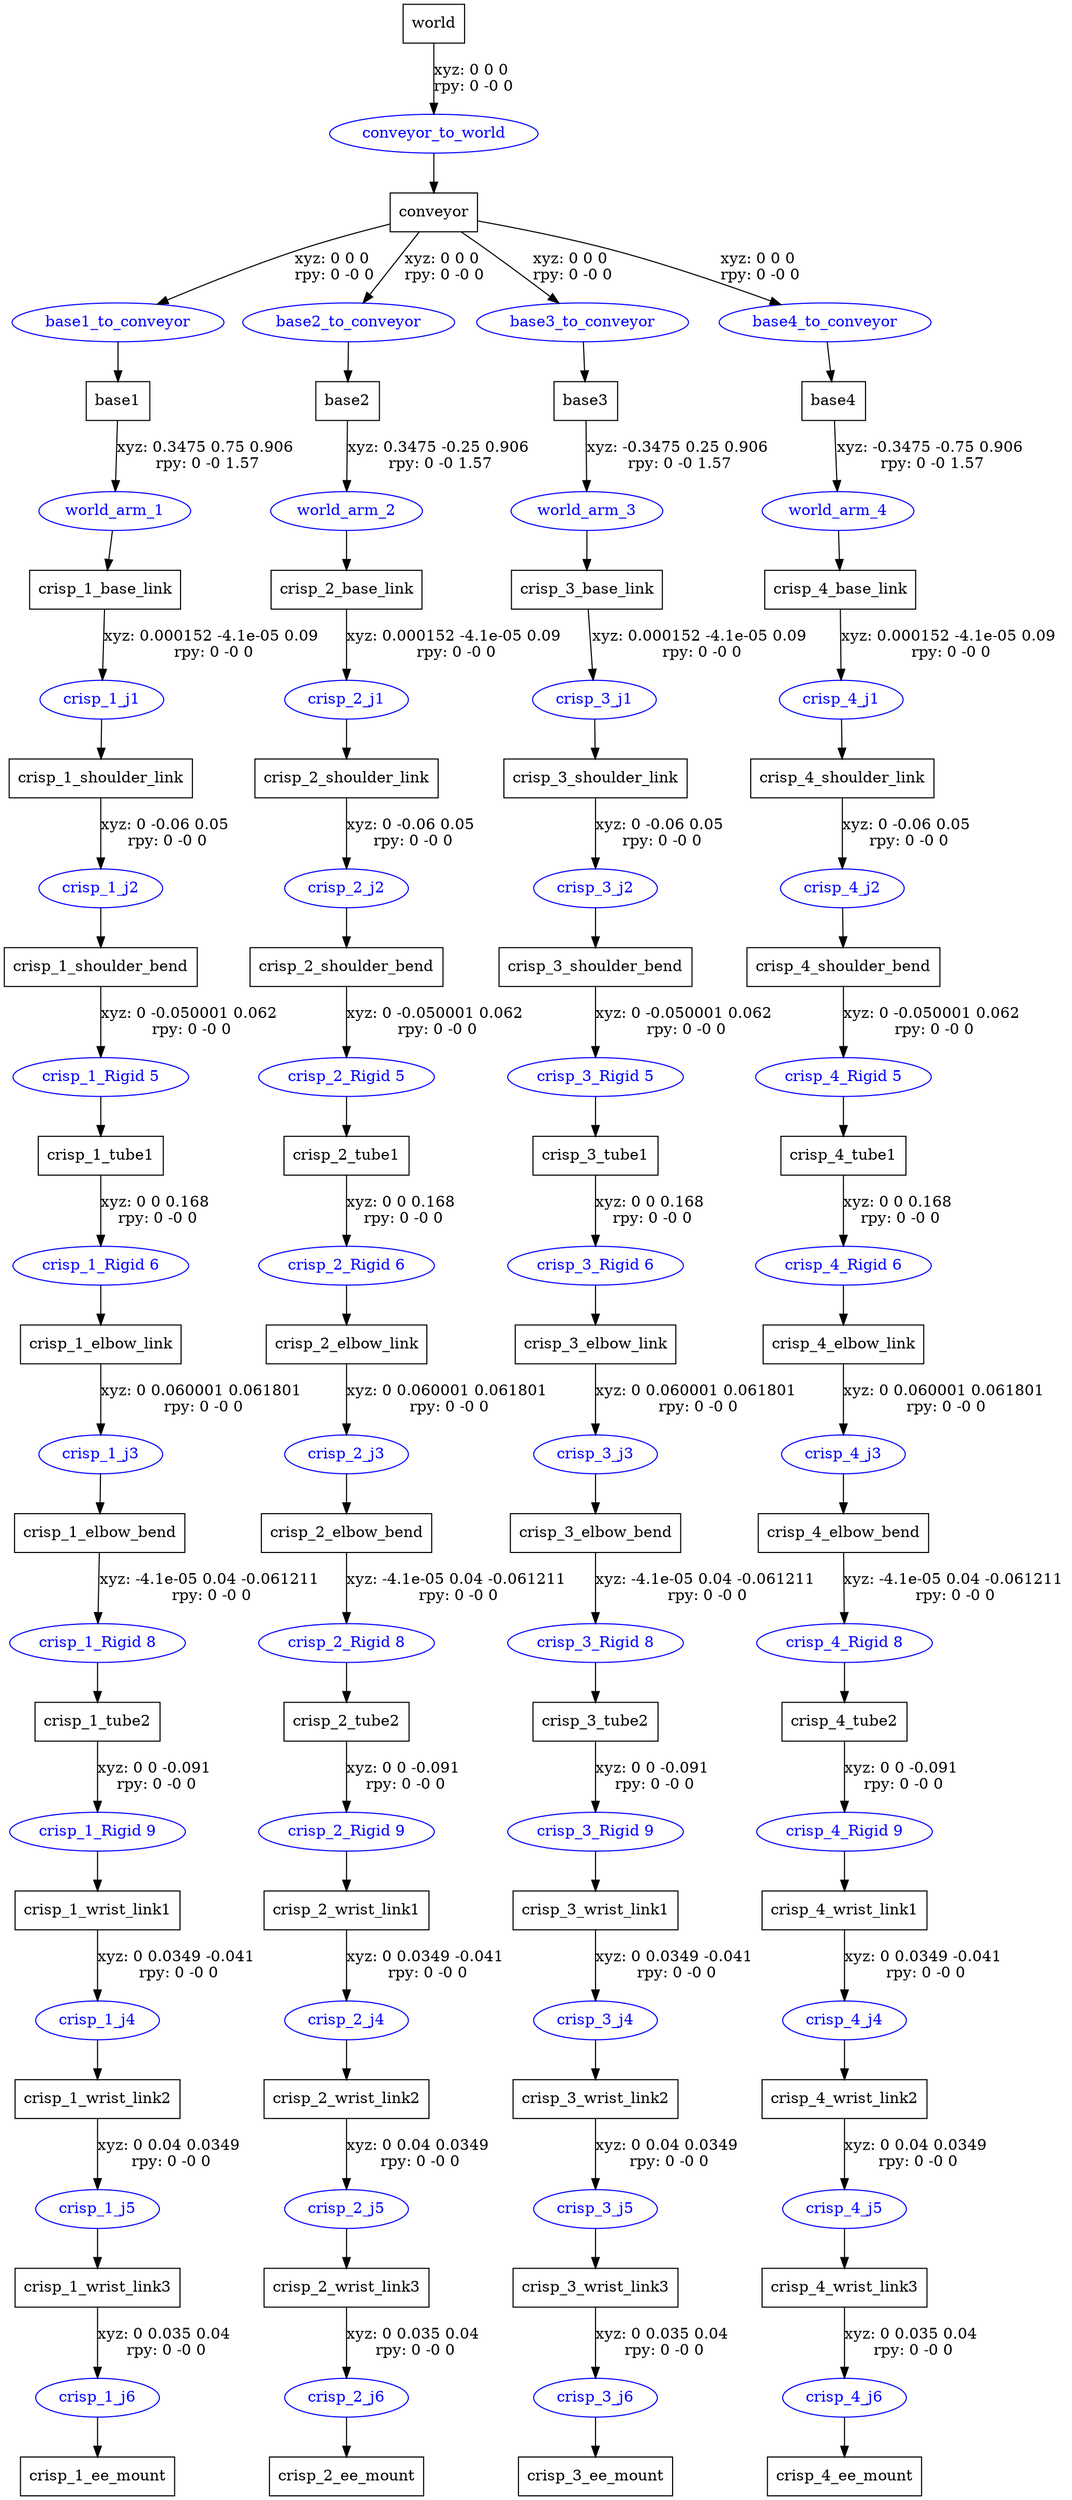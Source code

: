 digraph G {
node [shape=box];
"world" [label="world"];
"conveyor" [label="conveyor"];
"base1" [label="base1"];
"crisp_1_base_link" [label="crisp_1_base_link"];
"crisp_1_shoulder_link" [label="crisp_1_shoulder_link"];
"crisp_1_shoulder_bend" [label="crisp_1_shoulder_bend"];
"crisp_1_tube1" [label="crisp_1_tube1"];
"crisp_1_elbow_link" [label="crisp_1_elbow_link"];
"crisp_1_elbow_bend" [label="crisp_1_elbow_bend"];
"crisp_1_tube2" [label="crisp_1_tube2"];
"crisp_1_wrist_link1" [label="crisp_1_wrist_link1"];
"crisp_1_wrist_link2" [label="crisp_1_wrist_link2"];
"crisp_1_wrist_link3" [label="crisp_1_wrist_link3"];
"crisp_1_ee_mount" [label="crisp_1_ee_mount"];
"base2" [label="base2"];
"crisp_2_base_link" [label="crisp_2_base_link"];
"crisp_2_shoulder_link" [label="crisp_2_shoulder_link"];
"crisp_2_shoulder_bend" [label="crisp_2_shoulder_bend"];
"crisp_2_tube1" [label="crisp_2_tube1"];
"crisp_2_elbow_link" [label="crisp_2_elbow_link"];
"crisp_2_elbow_bend" [label="crisp_2_elbow_bend"];
"crisp_2_tube2" [label="crisp_2_tube2"];
"crisp_2_wrist_link1" [label="crisp_2_wrist_link1"];
"crisp_2_wrist_link2" [label="crisp_2_wrist_link2"];
"crisp_2_wrist_link3" [label="crisp_2_wrist_link3"];
"crisp_2_ee_mount" [label="crisp_2_ee_mount"];
"base3" [label="base3"];
"crisp_3_base_link" [label="crisp_3_base_link"];
"crisp_3_shoulder_link" [label="crisp_3_shoulder_link"];
"crisp_3_shoulder_bend" [label="crisp_3_shoulder_bend"];
"crisp_3_tube1" [label="crisp_3_tube1"];
"crisp_3_elbow_link" [label="crisp_3_elbow_link"];
"crisp_3_elbow_bend" [label="crisp_3_elbow_bend"];
"crisp_3_tube2" [label="crisp_3_tube2"];
"crisp_3_wrist_link1" [label="crisp_3_wrist_link1"];
"crisp_3_wrist_link2" [label="crisp_3_wrist_link2"];
"crisp_3_wrist_link3" [label="crisp_3_wrist_link3"];
"crisp_3_ee_mount" [label="crisp_3_ee_mount"];
"base4" [label="base4"];
"crisp_4_base_link" [label="crisp_4_base_link"];
"crisp_4_shoulder_link" [label="crisp_4_shoulder_link"];
"crisp_4_shoulder_bend" [label="crisp_4_shoulder_bend"];
"crisp_4_tube1" [label="crisp_4_tube1"];
"crisp_4_elbow_link" [label="crisp_4_elbow_link"];
"crisp_4_elbow_bend" [label="crisp_4_elbow_bend"];
"crisp_4_tube2" [label="crisp_4_tube2"];
"crisp_4_wrist_link1" [label="crisp_4_wrist_link1"];
"crisp_4_wrist_link2" [label="crisp_4_wrist_link2"];
"crisp_4_wrist_link3" [label="crisp_4_wrist_link3"];
"crisp_4_ee_mount" [label="crisp_4_ee_mount"];
node [shape=ellipse, color=blue, fontcolor=blue];
"world" -> "conveyor_to_world" [label="xyz: 0 0 0 \nrpy: 0 -0 0"]
"conveyor_to_world" -> "conveyor"
"conveyor" -> "base1_to_conveyor" [label="xyz: 0 0 0 \nrpy: 0 -0 0"]
"base1_to_conveyor" -> "base1"
"base1" -> "world_arm_1" [label="xyz: 0.3475 0.75 0.906 \nrpy: 0 -0 1.57"]
"world_arm_1" -> "crisp_1_base_link"
"crisp_1_base_link" -> "crisp_1_j1" [label="xyz: 0.000152 -4.1e-05 0.09 \nrpy: 0 -0 0"]
"crisp_1_j1" -> "crisp_1_shoulder_link"
"crisp_1_shoulder_link" -> "crisp_1_j2" [label="xyz: 0 -0.06 0.05 \nrpy: 0 -0 0"]
"crisp_1_j2" -> "crisp_1_shoulder_bend"
"crisp_1_shoulder_bend" -> "crisp_1_Rigid 5" [label="xyz: 0 -0.050001 0.062 \nrpy: 0 -0 0"]
"crisp_1_Rigid 5" -> "crisp_1_tube1"
"crisp_1_tube1" -> "crisp_1_Rigid 6" [label="xyz: 0 0 0.168 \nrpy: 0 -0 0"]
"crisp_1_Rigid 6" -> "crisp_1_elbow_link"
"crisp_1_elbow_link" -> "crisp_1_j3" [label="xyz: 0 0.060001 0.061801 \nrpy: 0 -0 0"]
"crisp_1_j3" -> "crisp_1_elbow_bend"
"crisp_1_elbow_bend" -> "crisp_1_Rigid 8" [label="xyz: -4.1e-05 0.04 -0.061211 \nrpy: 0 -0 0"]
"crisp_1_Rigid 8" -> "crisp_1_tube2"
"crisp_1_tube2" -> "crisp_1_Rigid 9" [label="xyz: 0 0 -0.091 \nrpy: 0 -0 0"]
"crisp_1_Rigid 9" -> "crisp_1_wrist_link1"
"crisp_1_wrist_link1" -> "crisp_1_j4" [label="xyz: 0 0.0349 -0.041 \nrpy: 0 -0 0"]
"crisp_1_j4" -> "crisp_1_wrist_link2"
"crisp_1_wrist_link2" -> "crisp_1_j5" [label="xyz: 0 0.04 0.0349 \nrpy: 0 -0 0"]
"crisp_1_j5" -> "crisp_1_wrist_link3"
"crisp_1_wrist_link3" -> "crisp_1_j6" [label="xyz: 0 0.035 0.04 \nrpy: 0 -0 0"]
"crisp_1_j6" -> "crisp_1_ee_mount"
"conveyor" -> "base2_to_conveyor" [label="xyz: 0 0 0 \nrpy: 0 -0 0"]
"base2_to_conveyor" -> "base2"
"base2" -> "world_arm_2" [label="xyz: 0.3475 -0.25 0.906 \nrpy: 0 -0 1.57"]
"world_arm_2" -> "crisp_2_base_link"
"crisp_2_base_link" -> "crisp_2_j1" [label="xyz: 0.000152 -4.1e-05 0.09 \nrpy: 0 -0 0"]
"crisp_2_j1" -> "crisp_2_shoulder_link"
"crisp_2_shoulder_link" -> "crisp_2_j2" [label="xyz: 0 -0.06 0.05 \nrpy: 0 -0 0"]
"crisp_2_j2" -> "crisp_2_shoulder_bend"
"crisp_2_shoulder_bend" -> "crisp_2_Rigid 5" [label="xyz: 0 -0.050001 0.062 \nrpy: 0 -0 0"]
"crisp_2_Rigid 5" -> "crisp_2_tube1"
"crisp_2_tube1" -> "crisp_2_Rigid 6" [label="xyz: 0 0 0.168 \nrpy: 0 -0 0"]
"crisp_2_Rigid 6" -> "crisp_2_elbow_link"
"crisp_2_elbow_link" -> "crisp_2_j3" [label="xyz: 0 0.060001 0.061801 \nrpy: 0 -0 0"]
"crisp_2_j3" -> "crisp_2_elbow_bend"
"crisp_2_elbow_bend" -> "crisp_2_Rigid 8" [label="xyz: -4.1e-05 0.04 -0.061211 \nrpy: 0 -0 0"]
"crisp_2_Rigid 8" -> "crisp_2_tube2"
"crisp_2_tube2" -> "crisp_2_Rigid 9" [label="xyz: 0 0 -0.091 \nrpy: 0 -0 0"]
"crisp_2_Rigid 9" -> "crisp_2_wrist_link1"
"crisp_2_wrist_link1" -> "crisp_2_j4" [label="xyz: 0 0.0349 -0.041 \nrpy: 0 -0 0"]
"crisp_2_j4" -> "crisp_2_wrist_link2"
"crisp_2_wrist_link2" -> "crisp_2_j5" [label="xyz: 0 0.04 0.0349 \nrpy: 0 -0 0"]
"crisp_2_j5" -> "crisp_2_wrist_link3"
"crisp_2_wrist_link3" -> "crisp_2_j6" [label="xyz: 0 0.035 0.04 \nrpy: 0 -0 0"]
"crisp_2_j6" -> "crisp_2_ee_mount"
"conveyor" -> "base3_to_conveyor" [label="xyz: 0 0 0 \nrpy: 0 -0 0"]
"base3_to_conveyor" -> "base3"
"base3" -> "world_arm_3" [label="xyz: -0.3475 0.25 0.906 \nrpy: 0 -0 1.57"]
"world_arm_3" -> "crisp_3_base_link"
"crisp_3_base_link" -> "crisp_3_j1" [label="xyz: 0.000152 -4.1e-05 0.09 \nrpy: 0 -0 0"]
"crisp_3_j1" -> "crisp_3_shoulder_link"
"crisp_3_shoulder_link" -> "crisp_3_j2" [label="xyz: 0 -0.06 0.05 \nrpy: 0 -0 0"]
"crisp_3_j2" -> "crisp_3_shoulder_bend"
"crisp_3_shoulder_bend" -> "crisp_3_Rigid 5" [label="xyz: 0 -0.050001 0.062 \nrpy: 0 -0 0"]
"crisp_3_Rigid 5" -> "crisp_3_tube1"
"crisp_3_tube1" -> "crisp_3_Rigid 6" [label="xyz: 0 0 0.168 \nrpy: 0 -0 0"]
"crisp_3_Rigid 6" -> "crisp_3_elbow_link"
"crisp_3_elbow_link" -> "crisp_3_j3" [label="xyz: 0 0.060001 0.061801 \nrpy: 0 -0 0"]
"crisp_3_j3" -> "crisp_3_elbow_bend"
"crisp_3_elbow_bend" -> "crisp_3_Rigid 8" [label="xyz: -4.1e-05 0.04 -0.061211 \nrpy: 0 -0 0"]
"crisp_3_Rigid 8" -> "crisp_3_tube2"
"crisp_3_tube2" -> "crisp_3_Rigid 9" [label="xyz: 0 0 -0.091 \nrpy: 0 -0 0"]
"crisp_3_Rigid 9" -> "crisp_3_wrist_link1"
"crisp_3_wrist_link1" -> "crisp_3_j4" [label="xyz: 0 0.0349 -0.041 \nrpy: 0 -0 0"]
"crisp_3_j4" -> "crisp_3_wrist_link2"
"crisp_3_wrist_link2" -> "crisp_3_j5" [label="xyz: 0 0.04 0.0349 \nrpy: 0 -0 0"]
"crisp_3_j5" -> "crisp_3_wrist_link3"
"crisp_3_wrist_link3" -> "crisp_3_j6" [label="xyz: 0 0.035 0.04 \nrpy: 0 -0 0"]
"crisp_3_j6" -> "crisp_3_ee_mount"
"conveyor" -> "base4_to_conveyor" [label="xyz: 0 0 0 \nrpy: 0 -0 0"]
"base4_to_conveyor" -> "base4"
"base4" -> "world_arm_4" [label="xyz: -0.3475 -0.75 0.906 \nrpy: 0 -0 1.57"]
"world_arm_4" -> "crisp_4_base_link"
"crisp_4_base_link" -> "crisp_4_j1" [label="xyz: 0.000152 -4.1e-05 0.09 \nrpy: 0 -0 0"]
"crisp_4_j1" -> "crisp_4_shoulder_link"
"crisp_4_shoulder_link" -> "crisp_4_j2" [label="xyz: 0 -0.06 0.05 \nrpy: 0 -0 0"]
"crisp_4_j2" -> "crisp_4_shoulder_bend"
"crisp_4_shoulder_bend" -> "crisp_4_Rigid 5" [label="xyz: 0 -0.050001 0.062 \nrpy: 0 -0 0"]
"crisp_4_Rigid 5" -> "crisp_4_tube1"
"crisp_4_tube1" -> "crisp_4_Rigid 6" [label="xyz: 0 0 0.168 \nrpy: 0 -0 0"]
"crisp_4_Rigid 6" -> "crisp_4_elbow_link"
"crisp_4_elbow_link" -> "crisp_4_j3" [label="xyz: 0 0.060001 0.061801 \nrpy: 0 -0 0"]
"crisp_4_j3" -> "crisp_4_elbow_bend"
"crisp_4_elbow_bend" -> "crisp_4_Rigid 8" [label="xyz: -4.1e-05 0.04 -0.061211 \nrpy: 0 -0 0"]
"crisp_4_Rigid 8" -> "crisp_4_tube2"
"crisp_4_tube2" -> "crisp_4_Rigid 9" [label="xyz: 0 0 -0.091 \nrpy: 0 -0 0"]
"crisp_4_Rigid 9" -> "crisp_4_wrist_link1"
"crisp_4_wrist_link1" -> "crisp_4_j4" [label="xyz: 0 0.0349 -0.041 \nrpy: 0 -0 0"]
"crisp_4_j4" -> "crisp_4_wrist_link2"
"crisp_4_wrist_link2" -> "crisp_4_j5" [label="xyz: 0 0.04 0.0349 \nrpy: 0 -0 0"]
"crisp_4_j5" -> "crisp_4_wrist_link3"
"crisp_4_wrist_link3" -> "crisp_4_j6" [label="xyz: 0 0.035 0.04 \nrpy: 0 -0 0"]
"crisp_4_j6" -> "crisp_4_ee_mount"
}
